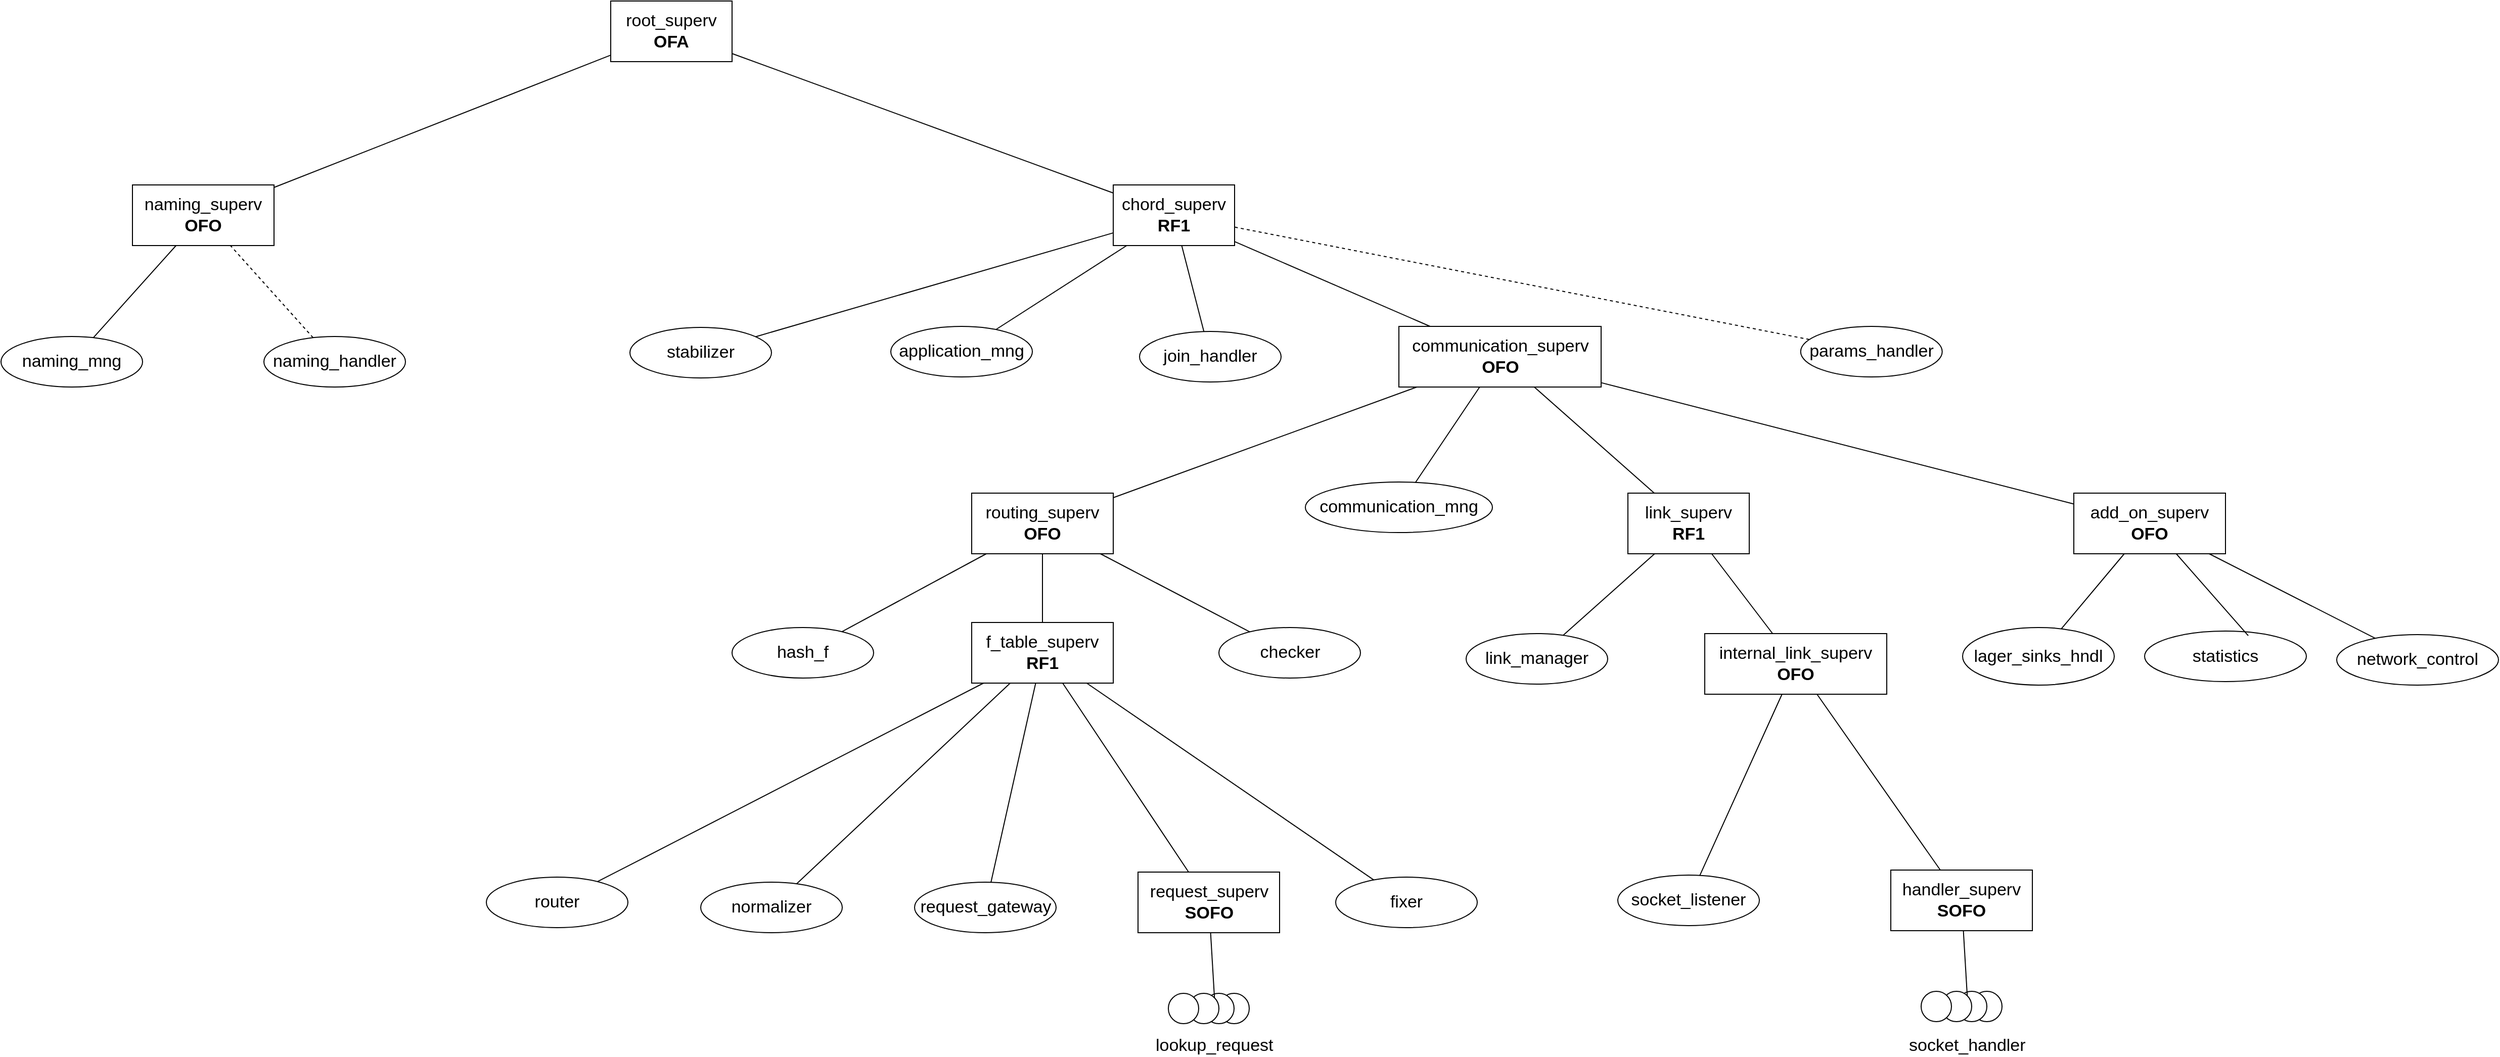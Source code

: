 <mxfile version="10.8.2" type="device"><diagram id="WaO_RdG61-Xuq5KeosRQ" name="Page-1"><mxGraphModel dx="1667" dy="452" grid="1" gridSize="10" guides="1" tooltips="1" connect="1" arrows="1" fold="1" page="1" pageScale="1" pageWidth="827" pageHeight="1169" math="0" shadow="0"><root><mxCell id="0"/><mxCell id="1" parent="0"/><mxCell id="hc2V4zdzICpUIH1nDHmj-1" value="root_superv&lt;br&gt;&lt;b&gt;OFA&lt;/b&gt;" style="rounded=0;whiteSpace=wrap;html=1;fontSize=17;" parent="1" vertex="1"><mxGeometry x="353" y="40" width="120" height="60" as="geometry"/></mxCell><mxCell id="hc2V4zdzICpUIH1nDHmj-2" value="naming_superv&lt;br&gt;&lt;b&gt;OFO&lt;/b&gt;" style="rounded=0;whiteSpace=wrap;html=1;fontSize=17;" parent="1" vertex="1"><mxGeometry x="-120" y="222" width="140" height="60" as="geometry"/></mxCell><mxCell id="hc2V4zdzICpUIH1nDHmj-3" value="chord_superv&lt;br&gt;&lt;b&gt;RF1&lt;/b&gt;" style="rounded=0;whiteSpace=wrap;html=1;fontSize=17;" parent="1" vertex="1"><mxGeometry x="850" y="222" width="120" height="60" as="geometry"/></mxCell><mxCell id="hc2V4zdzICpUIH1nDHmj-4" value="naming_mng" style="ellipse;whiteSpace=wrap;html=1;fontSize=17;" parent="1" vertex="1"><mxGeometry x="-250" y="372" width="140" height="50" as="geometry"/></mxCell><mxCell id="hc2V4zdzICpUIH1nDHmj-5" value="naming_handler" style="ellipse;whiteSpace=wrap;html=1;fontSize=17;" parent="1" vertex="1"><mxGeometry x="10" y="372" width="140" height="50" as="geometry"/></mxCell><mxCell id="hc2V4zdzICpUIH1nDHmj-6" value="" style="endArrow=none;html=1;fontSize=17;" parent="1" source="hc2V4zdzICpUIH1nDHmj-4" target="hc2V4zdzICpUIH1nDHmj-2" edge="1"><mxGeometry width="50" height="50" relative="1" as="geometry"><mxPoint x="-250" y="472" as="sourcePoint"/><mxPoint x="-200" y="422" as="targetPoint"/></mxGeometry></mxCell><mxCell id="hc2V4zdzICpUIH1nDHmj-7" value="" style="endArrow=none;dashed=1;html=1;fontSize=17;" parent="1" source="hc2V4zdzICpUIH1nDHmj-5" target="hc2V4zdzICpUIH1nDHmj-2" edge="1"><mxGeometry width="50" height="50" relative="1" as="geometry"><mxPoint x="-40" y="372" as="sourcePoint"/><mxPoint x="10" y="322" as="targetPoint"/></mxGeometry></mxCell><mxCell id="hc2V4zdzICpUIH1nDHmj-9" value="stabilizer" style="ellipse;whiteSpace=wrap;html=1;fontSize=17;" parent="1" vertex="1"><mxGeometry x="372" y="363" width="140" height="50" as="geometry"/></mxCell><mxCell id="hc2V4zdzICpUIH1nDHmj-10" value="application_mng" style="ellipse;whiteSpace=wrap;html=1;fontSize=17;" parent="1" vertex="1"><mxGeometry x="630" y="362" width="140" height="50" as="geometry"/></mxCell><mxCell id="hc2V4zdzICpUIH1nDHmj-11" value="join_handler" style="ellipse;whiteSpace=wrap;html=1;fontSize=17;" parent="1" vertex="1"><mxGeometry x="876" y="367" width="140" height="50" as="geometry"/></mxCell><mxCell id="hc2V4zdzICpUIH1nDHmj-12" value="params_handler" style="ellipse;whiteSpace=wrap;html=1;fontSize=17;" parent="1" vertex="1"><mxGeometry x="1529.857" y="362" width="140" height="50" as="geometry"/></mxCell><mxCell id="hc2V4zdzICpUIH1nDHmj-13" value="communication_superv&lt;br&gt;&lt;b&gt;OFO&lt;/b&gt;" style="rounded=0;whiteSpace=wrap;html=1;fontSize=17;" parent="1" vertex="1"><mxGeometry x="1132.5" y="362" width="200" height="60" as="geometry"/></mxCell><mxCell id="hc2V4zdzICpUIH1nDHmj-14" value="" style="endArrow=none;html=1;fontSize=17;" parent="1" source="hc2V4zdzICpUIH1nDHmj-9" target="hc2V4zdzICpUIH1nDHmj-3" edge="1"><mxGeometry width="50" height="50" relative="1" as="geometry"><mxPoint x="735" y="342" as="sourcePoint"/><mxPoint x="785" y="292" as="targetPoint"/></mxGeometry></mxCell><mxCell id="hc2V4zdzICpUIH1nDHmj-15" value="" style="endArrow=none;html=1;fontSize=17;" parent="1" source="hc2V4zdzICpUIH1nDHmj-10" target="hc2V4zdzICpUIH1nDHmj-3" edge="1"><mxGeometry width="50" height="50" relative="1" as="geometry"><mxPoint x="734.13" y="380.173" as="sourcePoint"/><mxPoint x="872.857" y="292" as="targetPoint"/></mxGeometry></mxCell><mxCell id="hc2V4zdzICpUIH1nDHmj-16" value="" style="endArrow=none;html=1;fontSize=17;" parent="1" source="hc2V4zdzICpUIH1nDHmj-11" target="hc2V4zdzICpUIH1nDHmj-3" edge="1"><mxGeometry width="50" height="50" relative="1" as="geometry"><mxPoint x="744.13" y="390.173" as="sourcePoint"/><mxPoint x="882.857" y="302" as="targetPoint"/></mxGeometry></mxCell><mxCell id="hc2V4zdzICpUIH1nDHmj-17" value="" style="endArrow=none;html=1;fontSize=17;" parent="1" source="hc2V4zdzICpUIH1nDHmj-13" target="hc2V4zdzICpUIH1nDHmj-3" edge="1"><mxGeometry width="50" height="50" relative="1" as="geometry"><mxPoint x="950.13" y="372.173" as="sourcePoint"/><mxPoint x="1088.857" y="284" as="targetPoint"/></mxGeometry></mxCell><mxCell id="hc2V4zdzICpUIH1nDHmj-19" value="" style="endArrow=none;dashed=1;html=1;fontSize=17;" parent="1" source="hc2V4zdzICpUIH1nDHmj-12" target="hc2V4zdzICpUIH1nDHmj-3" edge="1"><mxGeometry width="50" height="50" relative="1" as="geometry"><mxPoint x="650" y="492" as="sourcePoint"/><mxPoint x="700" y="442" as="targetPoint"/></mxGeometry></mxCell><mxCell id="hc2V4zdzICpUIH1nDHmj-20" value="routing_superv&lt;br&gt;&lt;b&gt;OFO&lt;/b&gt;" style="rounded=0;whiteSpace=wrap;html=1;fontSize=17;" parent="1" vertex="1"><mxGeometry x="710" y="527" width="140" height="60" as="geometry"/></mxCell><mxCell id="hc2V4zdzICpUIH1nDHmj-21" value="communication_mng" style="ellipse;whiteSpace=wrap;html=1;fontSize=17;" parent="1" vertex="1"><mxGeometry x="1040" y="516" width="185" height="50" as="geometry"/></mxCell><mxCell id="hc2V4zdzICpUIH1nDHmj-22" value="link_superv&lt;br&gt;&lt;b&gt;RF1&lt;/b&gt;" style="rounded=0;whiteSpace=wrap;html=1;fontSize=17;" parent="1" vertex="1"><mxGeometry x="1359" y="527" width="120" height="60" as="geometry"/></mxCell><mxCell id="hc2V4zdzICpUIH1nDHmj-23" value="" style="endArrow=none;html=1;fontSize=17;" parent="1" source="hc2V4zdzICpUIH1nDHmj-20" target="hc2V4zdzICpUIH1nDHmj-13" edge="1"><mxGeometry width="50" height="50" relative="1" as="geometry"><mxPoint x="760.13" y="540.173" as="sourcePoint"/><mxPoint x="898.857" y="452" as="targetPoint"/></mxGeometry></mxCell><mxCell id="hc2V4zdzICpUIH1nDHmj-24" value="" style="endArrow=none;html=1;fontSize=17;" parent="1" source="hc2V4zdzICpUIH1nDHmj-21" target="hc2V4zdzICpUIH1nDHmj-13" edge="1"><mxGeometry width="50" height="50" relative="1" as="geometry"><mxPoint x="959.474" y="562" as="sourcePoint"/><mxPoint x="1130.526" y="432" as="targetPoint"/></mxGeometry></mxCell><mxCell id="hc2V4zdzICpUIH1nDHmj-25" value="" style="endArrow=none;html=1;fontSize=17;" parent="1" source="hc2V4zdzICpUIH1nDHmj-22" target="hc2V4zdzICpUIH1nDHmj-13" edge="1"><mxGeometry width="50" height="50" relative="1" as="geometry"><mxPoint x="969.474" y="572" as="sourcePoint"/><mxPoint x="1140.526" y="442" as="targetPoint"/></mxGeometry></mxCell><mxCell id="hc2V4zdzICpUIH1nDHmj-26" value="hash_f" style="ellipse;whiteSpace=wrap;html=1;fontSize=17;" parent="1" vertex="1"><mxGeometry x="473" y="660" width="140" height="50" as="geometry"/></mxCell><mxCell id="hc2V4zdzICpUIH1nDHmj-27" value="f_table_superv&lt;br&gt;&lt;b&gt;RF1&lt;/b&gt;" style="rounded=0;whiteSpace=wrap;html=1;fontSize=17;" parent="1" vertex="1"><mxGeometry x="710" y="655" width="140" height="60" as="geometry"/></mxCell><mxCell id="hc2V4zdzICpUIH1nDHmj-29" value="checker" style="ellipse;whiteSpace=wrap;html=1;fontSize=17;" parent="1" vertex="1"><mxGeometry x="954.5" y="660" width="140" height="50" as="geometry"/></mxCell><mxCell id="hc2V4zdzICpUIH1nDHmj-31" value="" style="endArrow=none;html=1;fontSize=17;" parent="1" source="hc2V4zdzICpUIH1nDHmj-26" target="hc2V4zdzICpUIH1nDHmj-20" edge="1"><mxGeometry width="50" height="50" relative="1" as="geometry"><mxPoint x="478.974" y="722" as="sourcePoint"/><mxPoint x="650.026" y="592" as="targetPoint"/></mxGeometry></mxCell><mxCell id="hc2V4zdzICpUIH1nDHmj-32" value="" style="endArrow=none;html=1;fontSize=17;" parent="1" source="hc2V4zdzICpUIH1nDHmj-27" target="hc2V4zdzICpUIH1nDHmj-20" edge="1"><mxGeometry width="50" height="50" relative="1" as="geometry"><mxPoint x="839.474" y="572" as="sourcePoint"/><mxPoint x="1011" y="442" as="targetPoint"/></mxGeometry></mxCell><mxCell id="hc2V4zdzICpUIH1nDHmj-33" value="" style="endArrow=none;html=1;fontSize=17;" parent="1" source="hc2V4zdzICpUIH1nDHmj-29" target="hc2V4zdzICpUIH1nDHmj-20" edge="1"><mxGeometry width="50" height="50" relative="1" as="geometry"><mxPoint x="849.474" y="582" as="sourcePoint"/><mxPoint x="1020.526" y="452" as="targetPoint"/></mxGeometry></mxCell><mxCell id="hc2V4zdzICpUIH1nDHmj-34" value="router" style="ellipse;whiteSpace=wrap;html=1;fontSize=17;" parent="1" vertex="1"><mxGeometry x="230" y="907" width="140" height="50" as="geometry"/></mxCell><mxCell id="hc2V4zdzICpUIH1nDHmj-35" value="request_gateway" style="ellipse;whiteSpace=wrap;html=1;fontSize=17;" parent="1" vertex="1"><mxGeometry x="653.5" y="912" width="140" height="50" as="geometry"/></mxCell><mxCell id="hc2V4zdzICpUIH1nDHmj-36" value="request_superv&lt;br&gt;&lt;b&gt;SOFO&lt;/b&gt;" style="rounded=0;whiteSpace=wrap;html=1;fontSize=17;" parent="1" vertex="1"><mxGeometry x="874.5" y="902" width="140" height="60" as="geometry"/></mxCell><mxCell id="hc2V4zdzICpUIH1nDHmj-37" value="fixer" style="ellipse;whiteSpace=wrap;html=1;fontSize=17;" parent="1" vertex="1"><mxGeometry x="1070" y="907" width="140" height="50" as="geometry"/></mxCell><mxCell id="hc2V4zdzICpUIH1nDHmj-38" value="" style="endArrow=none;html=1;fontSize=17;" parent="1" source="hc2V4zdzICpUIH1nDHmj-34" target="hc2V4zdzICpUIH1nDHmj-27" edge="1"><mxGeometry width="50" height="50" relative="1" as="geometry"><mxPoint x="400" y="1032" as="sourcePoint"/><mxPoint x="450" y="982" as="targetPoint"/></mxGeometry></mxCell><mxCell id="hc2V4zdzICpUIH1nDHmj-39" value="" style="endArrow=none;html=1;fontSize=17;" parent="1" source="hc2V4zdzICpUIH1nDHmj-35" target="hc2V4zdzICpUIH1nDHmj-27" edge="1"><mxGeometry width="50" height="50" relative="1" as="geometry"><mxPoint x="587.696" y="919.04" as="sourcePoint"/><mxPoint x="753.684" y="782" as="targetPoint"/></mxGeometry></mxCell><mxCell id="hc2V4zdzICpUIH1nDHmj-40" value="" style="endArrow=none;html=1;fontSize=17;" parent="1" source="hc2V4zdzICpUIH1nDHmj-36" target="hc2V4zdzICpUIH1nDHmj-27" edge="1"><mxGeometry width="50" height="50" relative="1" as="geometry"><mxPoint x="597.696" y="929.04" as="sourcePoint"/><mxPoint x="763.684" y="792" as="targetPoint"/></mxGeometry></mxCell><mxCell id="hc2V4zdzICpUIH1nDHmj-41" value="" style="endArrow=none;html=1;fontSize=17;" parent="1" source="hc2V4zdzICpUIH1nDHmj-37" target="hc2V4zdzICpUIH1nDHmj-27" edge="1"><mxGeometry width="50" height="50" relative="1" as="geometry"><mxPoint x="607.696" y="939.04" as="sourcePoint"/><mxPoint x="773.684" y="802" as="targetPoint"/></mxGeometry></mxCell><mxCell id="hc2V4zdzICpUIH1nDHmj-42" value="" style="ellipse;whiteSpace=wrap;html=1;aspect=fixed;fontSize=17;" parent="1" vertex="1"><mxGeometry x="954.5" y="1022" width="30" height="30" as="geometry"/></mxCell><mxCell id="hc2V4zdzICpUIH1nDHmj-44" value="" style="ellipse;whiteSpace=wrap;html=1;aspect=fixed;fontSize=17;" parent="1" vertex="1"><mxGeometry x="939.5" y="1022" width="30" height="30" as="geometry"/></mxCell><mxCell id="hc2V4zdzICpUIH1nDHmj-45" value="" style="ellipse;whiteSpace=wrap;html=1;aspect=fixed;fontSize=17;" parent="1" vertex="1"><mxGeometry x="924.5" y="1022" width="30" height="30" as="geometry"/></mxCell><mxCell id="hc2V4zdzICpUIH1nDHmj-46" value="" style="ellipse;whiteSpace=wrap;html=1;aspect=fixed;fontSize=17;" parent="1" vertex="1"><mxGeometry x="904.5" y="1022" width="30" height="30" as="geometry"/></mxCell><mxCell id="hc2V4zdzICpUIH1nDHmj-47" value="" style="endArrow=none;html=1;fontSize=17;exitX=1;exitY=0;exitDx=0;exitDy=0;" parent="1" source="hc2V4zdzICpUIH1nDHmj-45" target="hc2V4zdzICpUIH1nDHmj-36" edge="1"><mxGeometry width="50" height="50" relative="1" as="geometry"><mxPoint x="813.487" y="917.207" as="sourcePoint"/><mxPoint x="863.447" y="782" as="targetPoint"/></mxGeometry></mxCell><mxCell id="hc2V4zdzICpUIH1nDHmj-48" value="link_manager" style="ellipse;whiteSpace=wrap;html=1;fontSize=17;" parent="1" vertex="1"><mxGeometry x="1199" y="666" width="140" height="50" as="geometry"/></mxCell><mxCell id="hc2V4zdzICpUIH1nDHmj-49" value="" style="endArrow=none;html=1;fontSize=17;" parent="1" source="hc2V4zdzICpUIH1nDHmj-48" target="hc2V4zdzICpUIH1nDHmj-22" edge="1"><mxGeometry width="50" height="50" relative="1" as="geometry"><mxPoint x="1070.478" y="565.052" as="sourcePoint"/><mxPoint x="1045.526" y="430" as="targetPoint"/></mxGeometry></mxCell><mxCell id="hc2V4zdzICpUIH1nDHmj-50" value="internal_link_superv&lt;br&gt;&lt;b&gt;OFO&lt;/b&gt;" style="rounded=0;whiteSpace=wrap;html=1;fontSize=17;" parent="1" vertex="1"><mxGeometry x="1435" y="666" width="180" height="60" as="geometry"/></mxCell><mxCell id="hc2V4zdzICpUIH1nDHmj-51" value="" style="endArrow=none;html=1;fontSize=17;" parent="1" source="hc2V4zdzICpUIH1nDHmj-50" target="hc2V4zdzICpUIH1nDHmj-22" edge="1"><mxGeometry width="50" height="50" relative="1" as="geometry"><mxPoint x="1235.859" y="726.136" as="sourcePoint"/><mxPoint x="1333.636" y="615" as="targetPoint"/></mxGeometry></mxCell><mxCell id="hc2V4zdzICpUIH1nDHmj-52" value="socket_listener" style="ellipse;whiteSpace=wrap;html=1;fontSize=17;" parent="1" vertex="1"><mxGeometry x="1349" y="905" width="140" height="50" as="geometry"/></mxCell><mxCell id="hc2V4zdzICpUIH1nDHmj-53" value="handler_superv&lt;br&gt;&lt;b&gt;SOFO&lt;/b&gt;" style="rounded=0;whiteSpace=wrap;html=1;fontSize=17;" parent="1" vertex="1"><mxGeometry x="1619" y="900" width="140" height="60" as="geometry"/></mxCell><mxCell id="hc2V4zdzICpUIH1nDHmj-54" value="" style="ellipse;whiteSpace=wrap;html=1;aspect=fixed;fontSize=17;" parent="1" vertex="1"><mxGeometry x="1699" y="1020" width="30" height="30" as="geometry"/></mxCell><mxCell id="hc2V4zdzICpUIH1nDHmj-55" value="" style="ellipse;whiteSpace=wrap;html=1;aspect=fixed;fontSize=17;" parent="1" vertex="1"><mxGeometry x="1684" y="1020" width="30" height="30" as="geometry"/></mxCell><mxCell id="hc2V4zdzICpUIH1nDHmj-56" value="" style="ellipse;whiteSpace=wrap;html=1;aspect=fixed;fontSize=17;" parent="1" vertex="1"><mxGeometry x="1669" y="1020" width="30" height="30" as="geometry"/></mxCell><mxCell id="hc2V4zdzICpUIH1nDHmj-57" value="" style="ellipse;whiteSpace=wrap;html=1;aspect=fixed;fontSize=17;" parent="1" vertex="1"><mxGeometry x="1649" y="1020" width="30" height="30" as="geometry"/></mxCell><mxCell id="hc2V4zdzICpUIH1nDHmj-58" value="" style="endArrow=none;html=1;fontSize=17;exitX=1;exitY=0;exitDx=0;exitDy=0;" parent="1" source="hc2V4zdzICpUIH1nDHmj-56" target="hc2V4zdzICpUIH1nDHmj-53" edge="1"><mxGeometry width="50" height="50" relative="1" as="geometry"><mxPoint x="1507.987" y="915.207" as="sourcePoint"/><mxPoint x="1557.947" y="780" as="targetPoint"/></mxGeometry></mxCell><mxCell id="hc2V4zdzICpUIH1nDHmj-59" value="" style="endArrow=none;html=1;fontSize=17;" parent="1" source="hc2V4zdzICpUIH1nDHmj-52" target="hc2V4zdzICpUIH1nDHmj-50" edge="1"><mxGeometry width="50" height="50" relative="1" as="geometry"><mxPoint x="1209" y="1120" as="sourcePoint"/><mxPoint x="1469" y="810" as="targetPoint"/></mxGeometry></mxCell><mxCell id="hc2V4zdzICpUIH1nDHmj-60" value="" style="endArrow=none;html=1;fontSize=17;" parent="1" source="hc2V4zdzICpUIH1nDHmj-53" target="hc2V4zdzICpUIH1nDHmj-50" edge="1"><mxGeometry width="50" height="50" relative="1" as="geometry"><mxPoint x="1219" y="1130" as="sourcePoint"/><mxPoint x="1269" y="1080" as="targetPoint"/></mxGeometry></mxCell><mxCell id="hc2V4zdzICpUIH1nDHmj-61" value="" style="endArrow=none;html=1;fontSize=17;" parent="1" source="hc2V4zdzICpUIH1nDHmj-2" target="hc2V4zdzICpUIH1nDHmj-1" edge="1"><mxGeometry width="50" height="50" relative="1" as="geometry"><mxPoint x="220" y="259.786" as="sourcePoint"/><mxPoint x="420" y="59.786" as="targetPoint"/></mxGeometry></mxCell><mxCell id="hc2V4zdzICpUIH1nDHmj-62" value="" style="endArrow=none;html=1;fontSize=17;" parent="1" source="hc2V4zdzICpUIH1nDHmj-3" target="hc2V4zdzICpUIH1nDHmj-1" edge="1"><mxGeometry width="50" height="50" relative="1" as="geometry"><mxPoint x="230" y="269.786" as="sourcePoint"/><mxPoint x="430" y="69.786" as="targetPoint"/></mxGeometry></mxCell><mxCell id="hc2V4zdzICpUIH1nDHmj-64" value="socket_handler" style="text;html=1;resizable=0;points=[];autosize=1;align=left;verticalAlign=top;spacingTop=-4;fontSize=17;" parent="1" vertex="1"><mxGeometry x="1635" y="1061" width="130" height="20" as="geometry"/></mxCell><mxCell id="hc2V4zdzICpUIH1nDHmj-65" value="lookup_request" style="text;html=1;resizable=0;points=[];autosize=1;align=left;verticalAlign=top;spacingTop=-4;fontSize=17;" parent="1" vertex="1"><mxGeometry x="889.5" y="1061" width="130" height="20" as="geometry"/></mxCell><mxCell id="d6nFHAL5Y3jTmwWqjpVv-1" value="add_on_superv&lt;br&gt;&lt;b&gt;OFO&lt;/b&gt;" style="rounded=0;whiteSpace=wrap;html=1;fontSize=17;" parent="1" vertex="1"><mxGeometry x="1800" y="527" width="150" height="60" as="geometry"/></mxCell><mxCell id="d6nFHAL5Y3jTmwWqjpVv-2" value="" style="endArrow=none;html=1;fontSize=17;" parent="1" source="d6nFHAL5Y3jTmwWqjpVv-1" target="hc2V4zdzICpUIH1nDHmj-13" edge="1"><mxGeometry width="50" height="50" relative="1" as="geometry"><mxPoint x="1552.216" y="542" as="sourcePoint"/><mxPoint x="1369.784" y="417" as="targetPoint"/></mxGeometry></mxCell><mxCell id="d6nFHAL5Y3jTmwWqjpVv-23" value="lager_sinks_hndl" style="ellipse;whiteSpace=wrap;html=1;fontSize=17;" parent="1" vertex="1"><mxGeometry x="1690" y="660" width="150" height="57" as="geometry"/></mxCell><mxCell id="d6nFHAL5Y3jTmwWqjpVv-33" value="statistics" style="ellipse;whiteSpace=wrap;html=1;fontSize=17;" parent="1" vertex="1"><mxGeometry x="1870" y="663.5" width="160" height="50" as="geometry"/></mxCell><mxCell id="d6nFHAL5Y3jTmwWqjpVv-31" value="" style="endArrow=none;html=1;fontSize=17;" parent="1" source="d6nFHAL5Y3jTmwWqjpVv-23" target="d6nFHAL5Y3jTmwWqjpVv-1" edge="1"><mxGeometry width="50" height="50" relative="1" as="geometry"><mxPoint x="1680" y="690" as="sourcePoint"/><mxPoint x="1686.923" y="607" as="targetPoint"/></mxGeometry></mxCell><mxCell id="d6nFHAL5Y3jTmwWqjpVv-32" value="" style="endArrow=none;html=1;fontSize=17;" parent="1" target="d6nFHAL5Y3jTmwWqjpVv-1" edge="1"><mxGeometry width="50" height="50" relative="1" as="geometry"><mxPoint x="1972.527" y="668.093" as="sourcePoint"/><mxPoint x="1909.923" y="612" as="targetPoint"/></mxGeometry></mxCell><mxCell id="d6nFHAL5Y3jTmwWqjpVv-36" value="normalizer" style="ellipse;whiteSpace=wrap;html=1;fontSize=17;" parent="1" vertex="1"><mxGeometry x="442" y="912" width="140" height="50" as="geometry"/></mxCell><mxCell id="d6nFHAL5Y3jTmwWqjpVv-37" value="" style="endArrow=none;html=1;fontSize=17;" parent="1" source="d6nFHAL5Y3jTmwWqjpVv-36" target="hc2V4zdzICpUIH1nDHmj-27" edge="1"><mxGeometry width="50" height="50" relative="1" as="geometry"><mxPoint x="356.939" y="923.453" as="sourcePoint"/><mxPoint x="720" y="779.708" as="targetPoint"/></mxGeometry></mxCell><mxCell id="RCfyjAqz0kePb_kyopCc-1" value="network_control" style="ellipse;whiteSpace=wrap;html=1;fontSize=17;" vertex="1" parent="1"><mxGeometry x="2060" y="667" width="160" height="50" as="geometry"/></mxCell><mxCell id="RCfyjAqz0kePb_kyopCc-2" value="" style="endArrow=none;html=1;fontSize=17;" edge="1" parent="1" source="RCfyjAqz0kePb_kyopCc-1" target="d6nFHAL5Y3jTmwWqjpVv-1"><mxGeometry width="50" height="50" relative="1" as="geometry"><mxPoint x="1982.527" y="678.093" as="sourcePoint"/><mxPoint x="1911.336" y="597" as="targetPoint"/></mxGeometry></mxCell></root></mxGraphModel></diagram></mxfile>